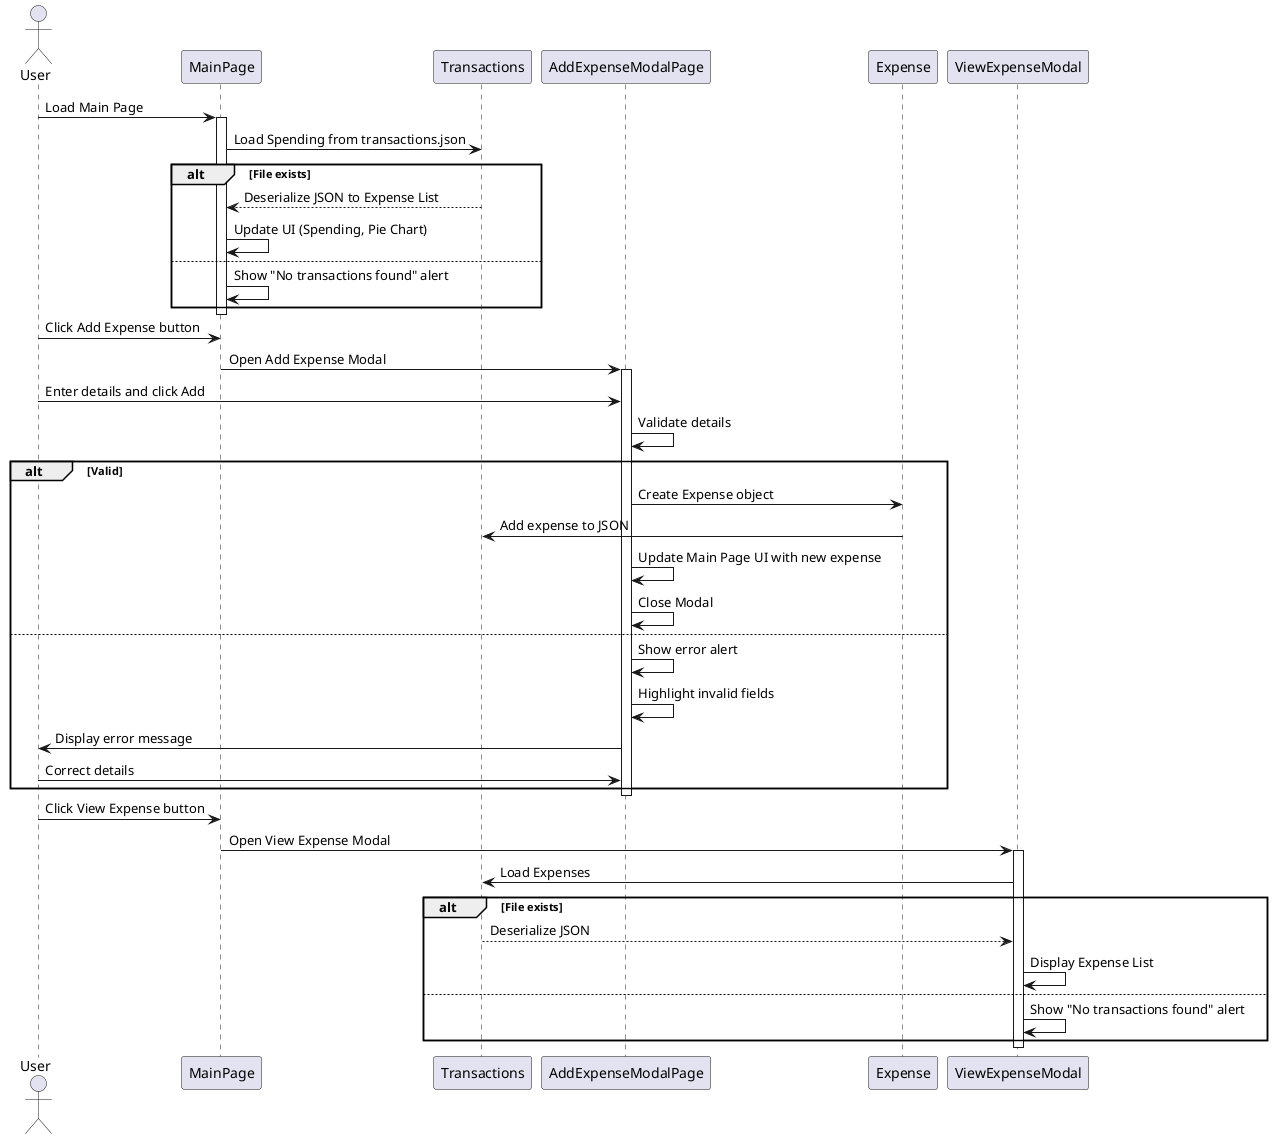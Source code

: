 ﻿@startuml
actor User

User -> MainPage : Load Main Page
activate MainPage
MainPage -> Transactions : Load Spending from transactions.json
alt File exists
    Transactions --> MainPage : Deserialize JSON to Expense List
    MainPage -> MainPage : Update UI (Spending, Pie Chart)
else
    MainPage -> MainPage : Show "No transactions found" alert
end
deactivate MainPage

User -> MainPage : Click Add Expense button
MainPage -> AddExpenseModalPage : Open Add Expense Modal
activate AddExpenseModalPage
User -> AddExpenseModalPage : Enter details and click Add
AddExpenseModalPage -> AddExpenseModalPage : Validate details
alt Valid
    AddExpenseModalPage -> Expense : Create Expense object
    Expense -> Transactions : Add expense to JSON
    AddExpenseModalPage -> AddExpenseModalPage : Update Main Page UI with new expense
    AddExpenseModalPage -> AddExpenseModalPage : Close Modal
else
    AddExpenseModalPage -> AddExpenseModalPage : Show error alert
    AddExpenseModalPage -> AddExpenseModalPage : Highlight invalid fields
    AddExpenseModalPage -> User : Display error message
    User -> AddExpenseModalPage : Correct details
end
deactivate AddExpenseModalPage

User -> MainPage : Click View Expense button
MainPage -> ViewExpenseModal : Open View Expense Modal
activate ViewExpenseModal
ViewExpenseModal -> Transactions : Load Expenses
alt File exists
    Transactions --> ViewExpenseModal : Deserialize JSON
    ViewExpenseModal -> ViewExpenseModal : Display Expense List
else
    ViewExpenseModal -> ViewExpenseModal : Show "No transactions found" alert
end
deactivate ViewExpenseModal
@enduml
